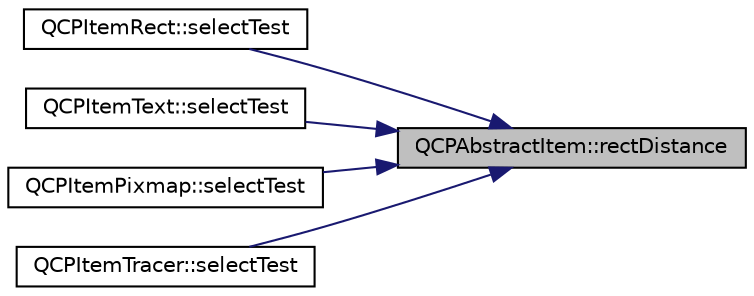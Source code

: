 digraph "QCPAbstractItem::rectDistance"
{
 // LATEX_PDF_SIZE
  edge [fontname="Helvetica",fontsize="10",labelfontname="Helvetica",labelfontsize="10"];
  node [fontname="Helvetica",fontsize="10",shape=record];
  rankdir="RL";
  Node1 [label="QCPAbstractItem::rectDistance",height=0.2,width=0.4,color="black", fillcolor="grey75", style="filled", fontcolor="black",tooltip=" "];
  Node1 -> Node2 [dir="back",color="midnightblue",fontsize="10",style="solid",fontname="Helvetica"];
  Node2 [label="QCPItemRect::selectTest",height=0.2,width=0.4,color="black", fillcolor="white", style="filled",URL="$classQCPItemRect.html#a40786d237a1f8f22a90627068940ec08",tooltip=" "];
  Node1 -> Node3 [dir="back",color="midnightblue",fontsize="10",style="solid",fontname="Helvetica"];
  Node3 [label="QCPItemText::selectTest",height=0.2,width=0.4,color="black", fillcolor="white", style="filled",URL="$classQCPItemText.html#a9345ae04cb0e06b77c76381ca45c9717",tooltip=" "];
  Node1 -> Node4 [dir="back",color="midnightblue",fontsize="10",style="solid",fontname="Helvetica"];
  Node4 [label="QCPItemPixmap::selectTest",height=0.2,width=0.4,color="black", fillcolor="white", style="filled",URL="$classQCPItemPixmap.html#a35f4da350e37f4d7ac8c837ad160967f",tooltip=" "];
  Node1 -> Node5 [dir="back",color="midnightblue",fontsize="10",style="solid",fontname="Helvetica"];
  Node5 [label="QCPItemTracer::selectTest",height=0.2,width=0.4,color="black", fillcolor="white", style="filled",URL="$classQCPItemTracer.html#a01d8814404e3f0910b84029016ef73b2",tooltip=" "];
}
